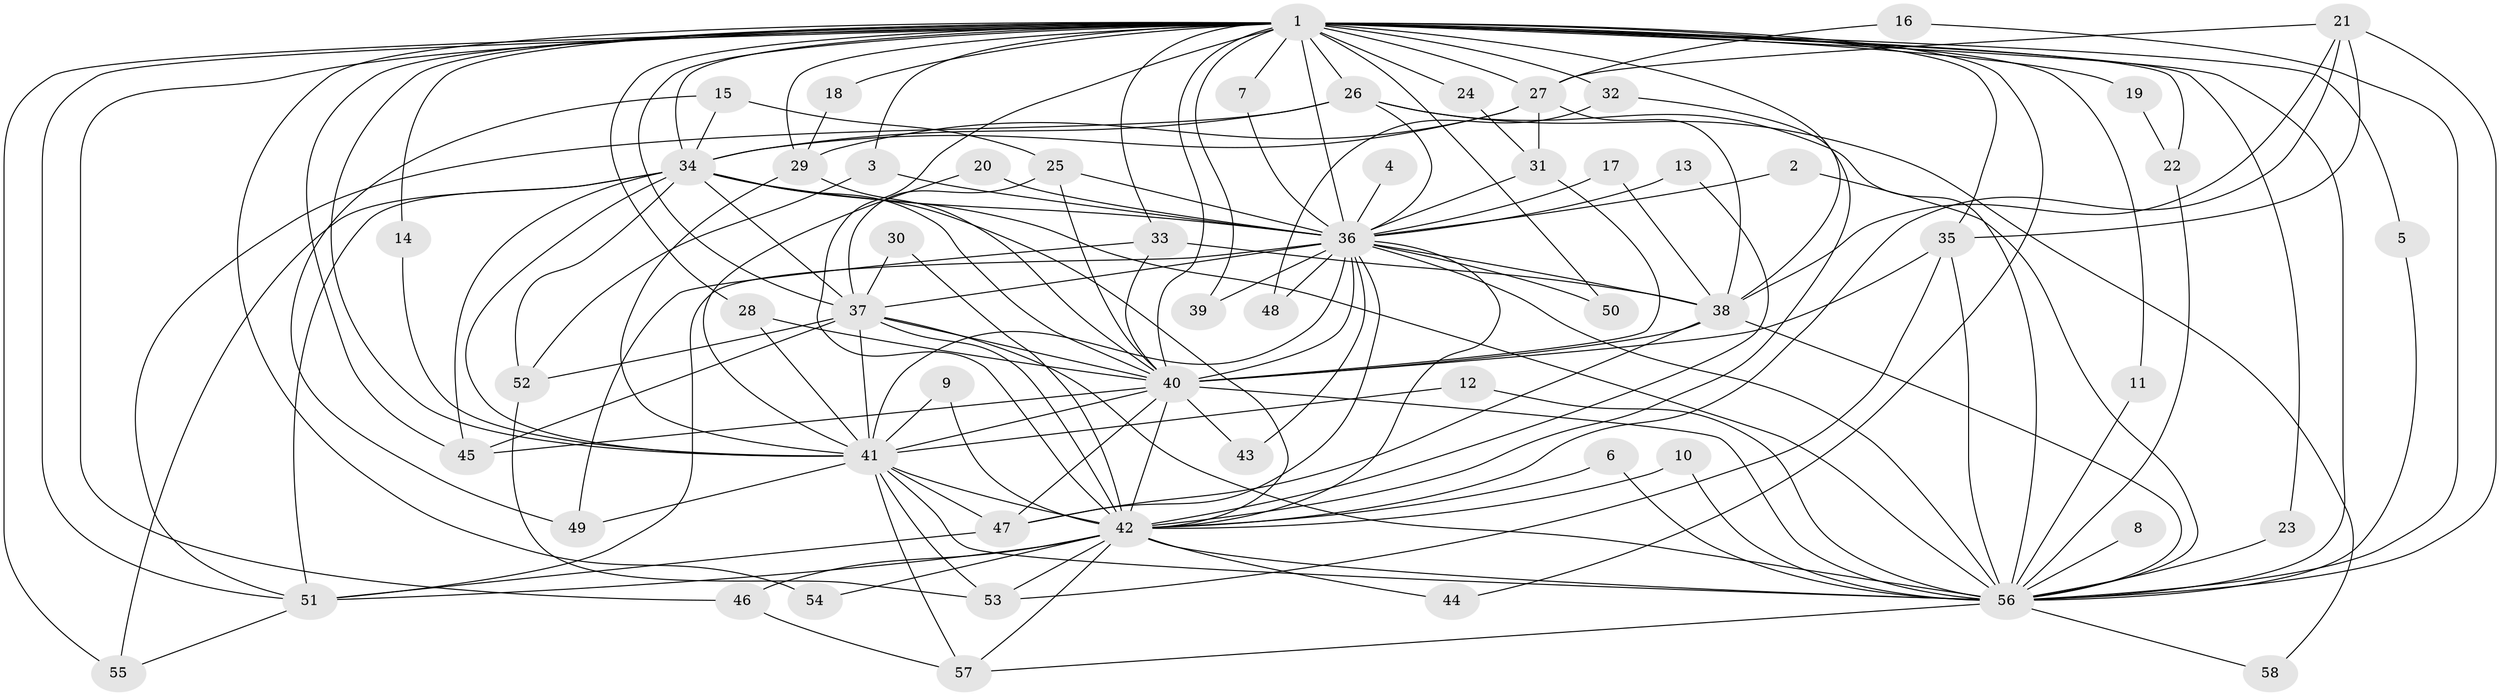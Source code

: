 // original degree distribution, {20: 0.017241379310344827, 32: 0.008620689655172414, 17: 0.017241379310344827, 19: 0.008620689655172414, 25: 0.017241379310344827, 26: 0.008620689655172414, 23: 0.008620689655172414, 3: 0.15517241379310345, 4: 0.10344827586206896, 2: 0.5689655172413793, 5: 0.0603448275862069, 6: 0.017241379310344827, 9: 0.008620689655172414}
// Generated by graph-tools (version 1.1) at 2025/25/03/09/25 03:25:38]
// undirected, 58 vertices, 156 edges
graph export_dot {
graph [start="1"]
  node [color=gray90,style=filled];
  1;
  2;
  3;
  4;
  5;
  6;
  7;
  8;
  9;
  10;
  11;
  12;
  13;
  14;
  15;
  16;
  17;
  18;
  19;
  20;
  21;
  22;
  23;
  24;
  25;
  26;
  27;
  28;
  29;
  30;
  31;
  32;
  33;
  34;
  35;
  36;
  37;
  38;
  39;
  40;
  41;
  42;
  43;
  44;
  45;
  46;
  47;
  48;
  49;
  50;
  51;
  52;
  53;
  54;
  55;
  56;
  57;
  58;
  1 -- 3 [weight=1.0];
  1 -- 5 [weight=1.0];
  1 -- 7 [weight=1.0];
  1 -- 11 [weight=1.0];
  1 -- 14 [weight=1.0];
  1 -- 18 [weight=1.0];
  1 -- 19 [weight=1.0];
  1 -- 22 [weight=2.0];
  1 -- 23 [weight=1.0];
  1 -- 24 [weight=1.0];
  1 -- 26 [weight=2.0];
  1 -- 27 [weight=1.0];
  1 -- 28 [weight=1.0];
  1 -- 29 [weight=1.0];
  1 -- 32 [weight=3.0];
  1 -- 33 [weight=2.0];
  1 -- 34 [weight=2.0];
  1 -- 35 [weight=2.0];
  1 -- 36 [weight=5.0];
  1 -- 37 [weight=2.0];
  1 -- 38 [weight=1.0];
  1 -- 39 [weight=1.0];
  1 -- 40 [weight=2.0];
  1 -- 41 [weight=2.0];
  1 -- 42 [weight=2.0];
  1 -- 44 [weight=1.0];
  1 -- 45 [weight=1.0];
  1 -- 46 [weight=1.0];
  1 -- 50 [weight=1.0];
  1 -- 51 [weight=1.0];
  1 -- 54 [weight=1.0];
  1 -- 55 [weight=1.0];
  1 -- 56 [weight=3.0];
  2 -- 36 [weight=1.0];
  2 -- 56 [weight=1.0];
  3 -- 36 [weight=2.0];
  3 -- 52 [weight=1.0];
  4 -- 36 [weight=2.0];
  5 -- 56 [weight=1.0];
  6 -- 42 [weight=1.0];
  6 -- 56 [weight=1.0];
  7 -- 36 [weight=1.0];
  8 -- 56 [weight=1.0];
  9 -- 41 [weight=1.0];
  9 -- 42 [weight=1.0];
  10 -- 42 [weight=1.0];
  10 -- 56 [weight=1.0];
  11 -- 56 [weight=1.0];
  12 -- 41 [weight=1.0];
  12 -- 56 [weight=1.0];
  13 -- 36 [weight=1.0];
  13 -- 42 [weight=1.0];
  14 -- 41 [weight=1.0];
  15 -- 25 [weight=1.0];
  15 -- 34 [weight=1.0];
  15 -- 49 [weight=1.0];
  16 -- 27 [weight=1.0];
  16 -- 56 [weight=1.0];
  17 -- 36 [weight=1.0];
  17 -- 38 [weight=1.0];
  18 -- 29 [weight=1.0];
  19 -- 22 [weight=1.0];
  20 -- 36 [weight=1.0];
  20 -- 41 [weight=1.0];
  21 -- 27 [weight=1.0];
  21 -- 35 [weight=1.0];
  21 -- 38 [weight=1.0];
  21 -- 42 [weight=1.0];
  21 -- 56 [weight=1.0];
  22 -- 56 [weight=1.0];
  23 -- 56 [weight=1.0];
  24 -- 31 [weight=1.0];
  25 -- 36 [weight=2.0];
  25 -- 37 [weight=1.0];
  25 -- 40 [weight=1.0];
  26 -- 34 [weight=1.0];
  26 -- 36 [weight=1.0];
  26 -- 51 [weight=1.0];
  26 -- 56 [weight=1.0];
  26 -- 58 [weight=1.0];
  27 -- 29 [weight=1.0];
  27 -- 31 [weight=1.0];
  27 -- 34 [weight=1.0];
  27 -- 38 [weight=1.0];
  28 -- 40 [weight=1.0];
  28 -- 41 [weight=1.0];
  29 -- 40 [weight=1.0];
  29 -- 41 [weight=1.0];
  30 -- 37 [weight=1.0];
  30 -- 42 [weight=1.0];
  31 -- 36 [weight=1.0];
  31 -- 40 [weight=1.0];
  32 -- 42 [weight=1.0];
  32 -- 48 [weight=1.0];
  33 -- 38 [weight=1.0];
  33 -- 40 [weight=1.0];
  33 -- 49 [weight=2.0];
  34 -- 36 [weight=2.0];
  34 -- 37 [weight=2.0];
  34 -- 40 [weight=2.0];
  34 -- 41 [weight=1.0];
  34 -- 42 [weight=1.0];
  34 -- 45 [weight=1.0];
  34 -- 51 [weight=1.0];
  34 -- 52 [weight=2.0];
  34 -- 55 [weight=1.0];
  34 -- 56 [weight=1.0];
  35 -- 40 [weight=1.0];
  35 -- 53 [weight=1.0];
  35 -- 56 [weight=1.0];
  36 -- 37 [weight=3.0];
  36 -- 38 [weight=1.0];
  36 -- 39 [weight=1.0];
  36 -- 40 [weight=3.0];
  36 -- 41 [weight=3.0];
  36 -- 42 [weight=2.0];
  36 -- 43 [weight=1.0];
  36 -- 47 [weight=1.0];
  36 -- 48 [weight=1.0];
  36 -- 50 [weight=1.0];
  36 -- 51 [weight=1.0];
  36 -- 56 [weight=2.0];
  37 -- 40 [weight=1.0];
  37 -- 41 [weight=2.0];
  37 -- 42 [weight=2.0];
  37 -- 45 [weight=2.0];
  37 -- 52 [weight=1.0];
  37 -- 56 [weight=1.0];
  38 -- 40 [weight=1.0];
  38 -- 47 [weight=1.0];
  38 -- 56 [weight=1.0];
  40 -- 41 [weight=1.0];
  40 -- 42 [weight=3.0];
  40 -- 43 [weight=1.0];
  40 -- 45 [weight=1.0];
  40 -- 47 [weight=1.0];
  40 -- 56 [weight=2.0];
  41 -- 42 [weight=2.0];
  41 -- 47 [weight=2.0];
  41 -- 49 [weight=1.0];
  41 -- 53 [weight=1.0];
  41 -- 56 [weight=1.0];
  41 -- 57 [weight=1.0];
  42 -- 44 [weight=1.0];
  42 -- 46 [weight=1.0];
  42 -- 51 [weight=1.0];
  42 -- 53 [weight=1.0];
  42 -- 54 [weight=1.0];
  42 -- 56 [weight=1.0];
  42 -- 57 [weight=1.0];
  46 -- 57 [weight=1.0];
  47 -- 51 [weight=1.0];
  51 -- 55 [weight=1.0];
  52 -- 53 [weight=1.0];
  56 -- 57 [weight=1.0];
  56 -- 58 [weight=1.0];
}
